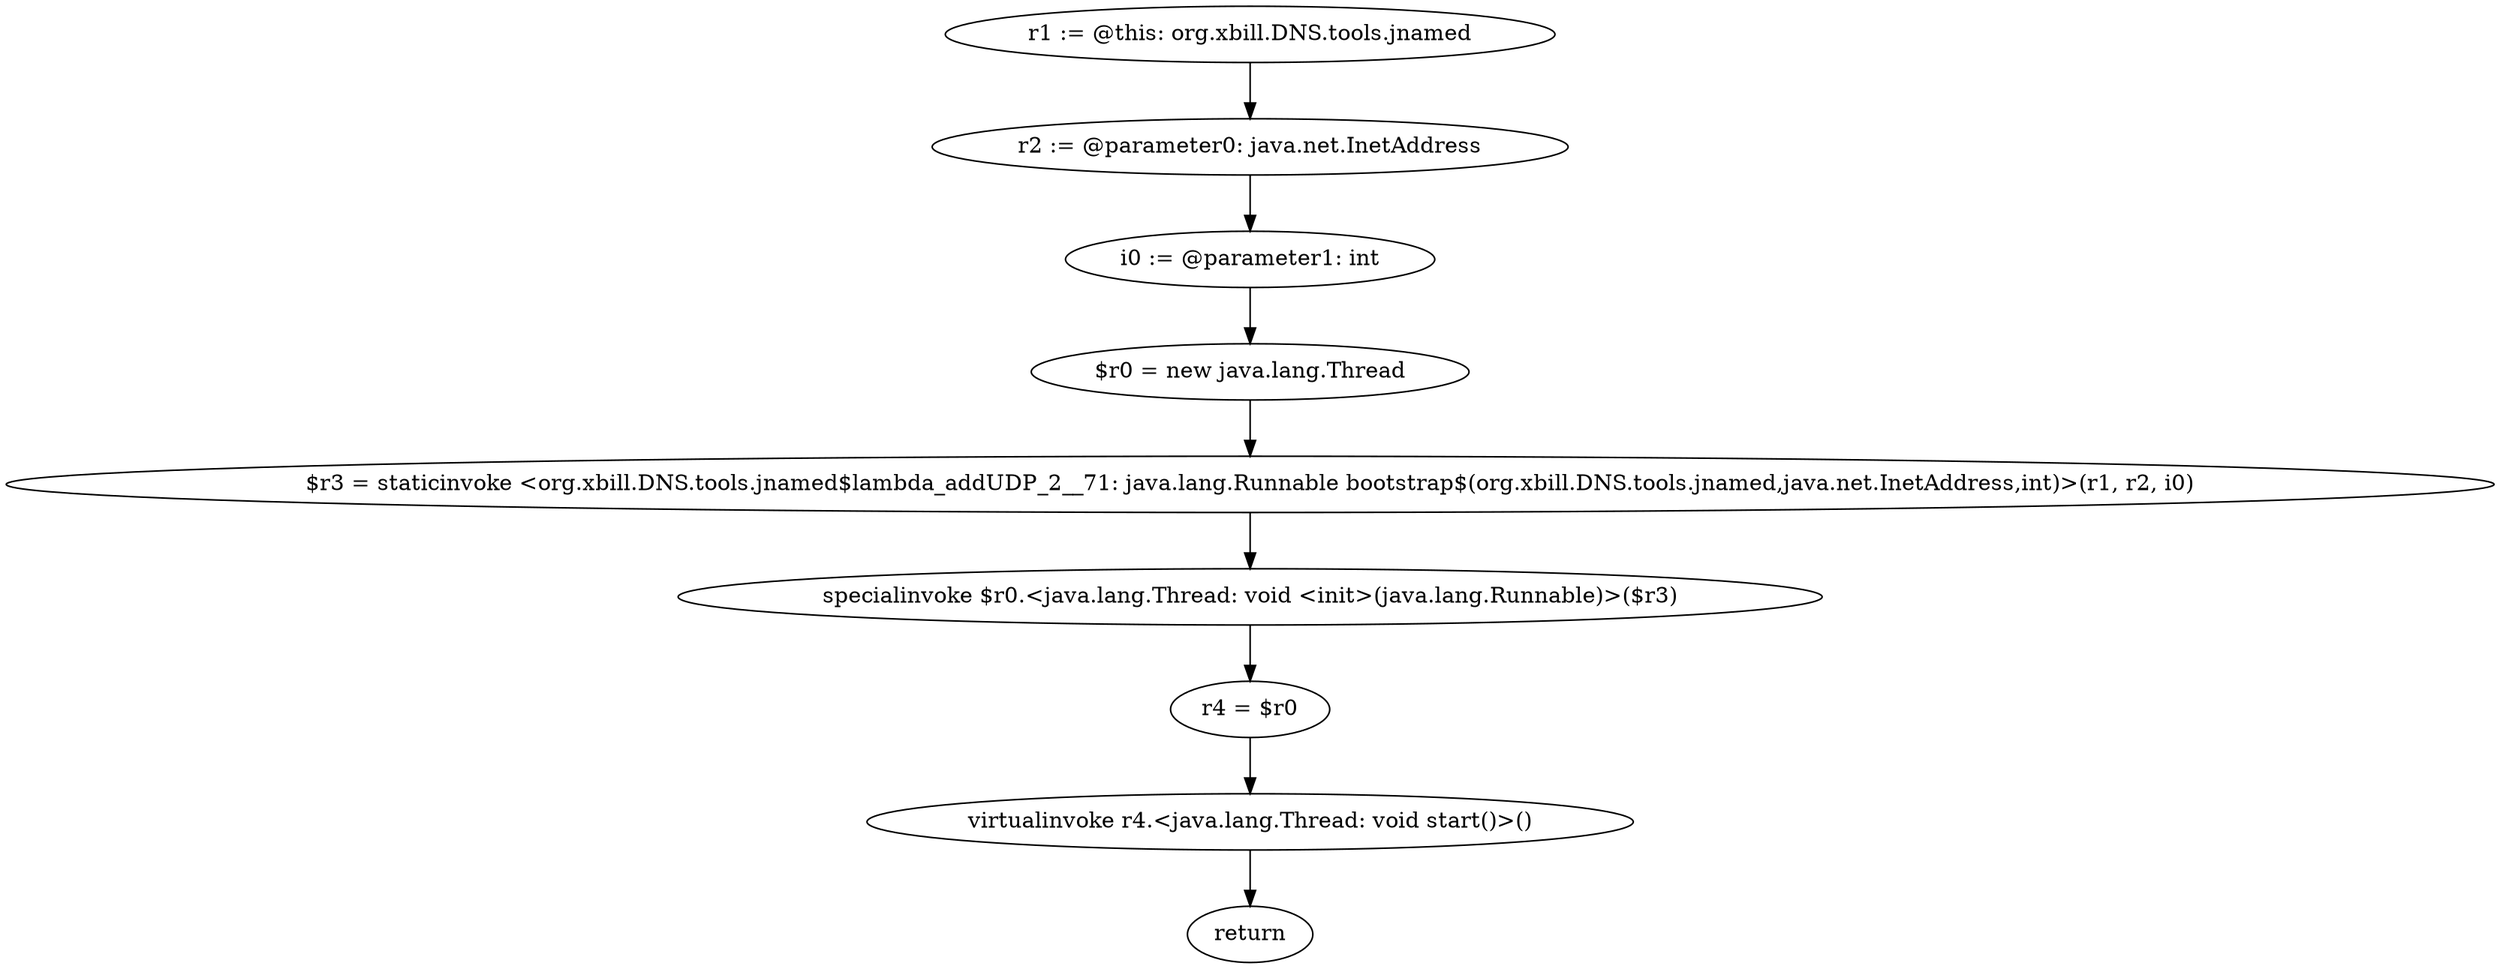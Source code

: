 digraph "unitGraph" {
    "r1 := @this: org.xbill.DNS.tools.jnamed"
    "r2 := @parameter0: java.net.InetAddress"
    "i0 := @parameter1: int"
    "$r0 = new java.lang.Thread"
    "$r3 = staticinvoke <org.xbill.DNS.tools.jnamed$lambda_addUDP_2__71: java.lang.Runnable bootstrap$(org.xbill.DNS.tools.jnamed,java.net.InetAddress,int)>(r1, r2, i0)"
    "specialinvoke $r0.<java.lang.Thread: void <init>(java.lang.Runnable)>($r3)"
    "r4 = $r0"
    "virtualinvoke r4.<java.lang.Thread: void start()>()"
    "return"
    "r1 := @this: org.xbill.DNS.tools.jnamed"->"r2 := @parameter0: java.net.InetAddress";
    "r2 := @parameter0: java.net.InetAddress"->"i0 := @parameter1: int";
    "i0 := @parameter1: int"->"$r0 = new java.lang.Thread";
    "$r0 = new java.lang.Thread"->"$r3 = staticinvoke <org.xbill.DNS.tools.jnamed$lambda_addUDP_2__71: java.lang.Runnable bootstrap$(org.xbill.DNS.tools.jnamed,java.net.InetAddress,int)>(r1, r2, i0)";
    "$r3 = staticinvoke <org.xbill.DNS.tools.jnamed$lambda_addUDP_2__71: java.lang.Runnable bootstrap$(org.xbill.DNS.tools.jnamed,java.net.InetAddress,int)>(r1, r2, i0)"->"specialinvoke $r0.<java.lang.Thread: void <init>(java.lang.Runnable)>($r3)";
    "specialinvoke $r0.<java.lang.Thread: void <init>(java.lang.Runnable)>($r3)"->"r4 = $r0";
    "r4 = $r0"->"virtualinvoke r4.<java.lang.Thread: void start()>()";
    "virtualinvoke r4.<java.lang.Thread: void start()>()"->"return";
}
